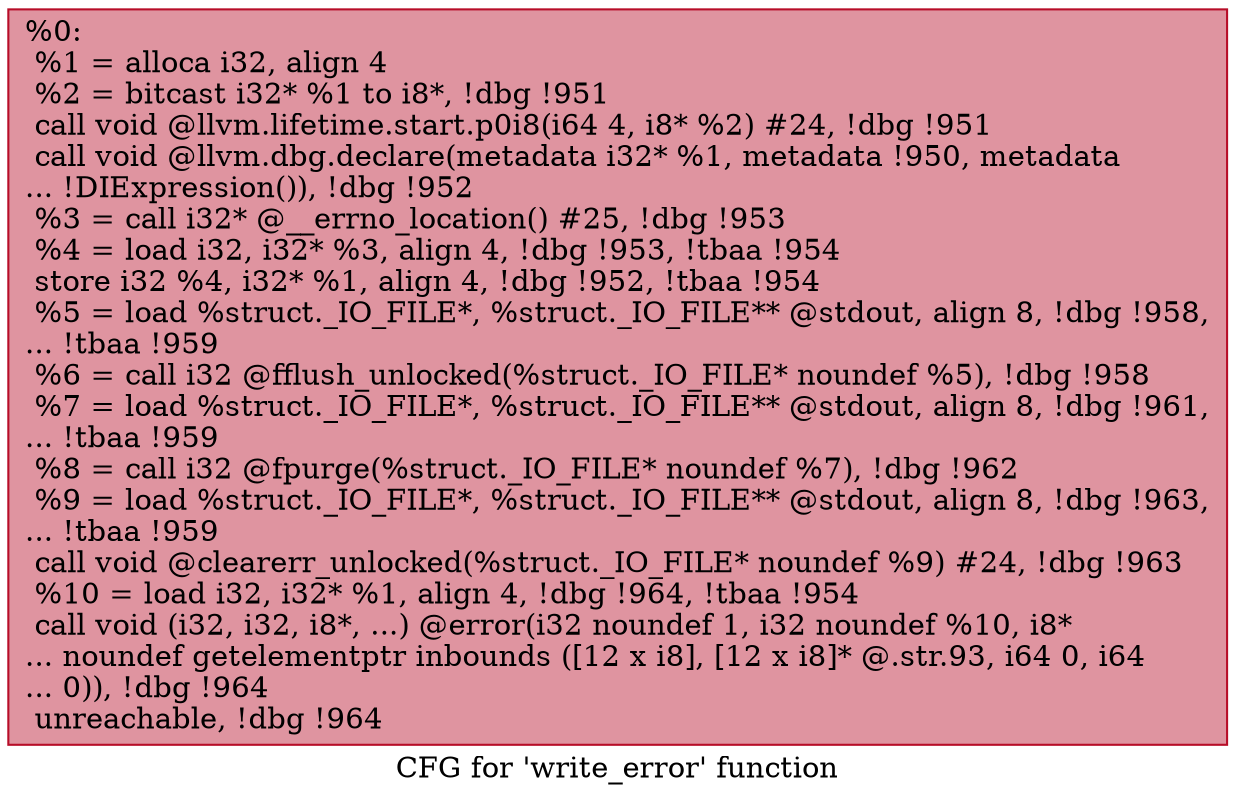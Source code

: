 digraph "CFG for 'write_error' function" {
	label="CFG for 'write_error' function";

	Node0x102e9a0 [shape=record,color="#b70d28ff", style=filled, fillcolor="#b70d2870",label="{%0:\l  %1 = alloca i32, align 4\l  %2 = bitcast i32* %1 to i8*, !dbg !951\l  call void @llvm.lifetime.start.p0i8(i64 4, i8* %2) #24, !dbg !951\l  call void @llvm.dbg.declare(metadata i32* %1, metadata !950, metadata\l... !DIExpression()), !dbg !952\l  %3 = call i32* @__errno_location() #25, !dbg !953\l  %4 = load i32, i32* %3, align 4, !dbg !953, !tbaa !954\l  store i32 %4, i32* %1, align 4, !dbg !952, !tbaa !954\l  %5 = load %struct._IO_FILE*, %struct._IO_FILE** @stdout, align 8, !dbg !958,\l... !tbaa !959\l  %6 = call i32 @fflush_unlocked(%struct._IO_FILE* noundef %5), !dbg !958\l  %7 = load %struct._IO_FILE*, %struct._IO_FILE** @stdout, align 8, !dbg !961,\l... !tbaa !959\l  %8 = call i32 @fpurge(%struct._IO_FILE* noundef %7), !dbg !962\l  %9 = load %struct._IO_FILE*, %struct._IO_FILE** @stdout, align 8, !dbg !963,\l... !tbaa !959\l  call void @clearerr_unlocked(%struct._IO_FILE* noundef %9) #24, !dbg !963\l  %10 = load i32, i32* %1, align 4, !dbg !964, !tbaa !954\l  call void (i32, i32, i8*, ...) @error(i32 noundef 1, i32 noundef %10, i8*\l... noundef getelementptr inbounds ([12 x i8], [12 x i8]* @.str.93, i64 0, i64\l... 0)), !dbg !964\l  unreachable, !dbg !964\l}"];
}
